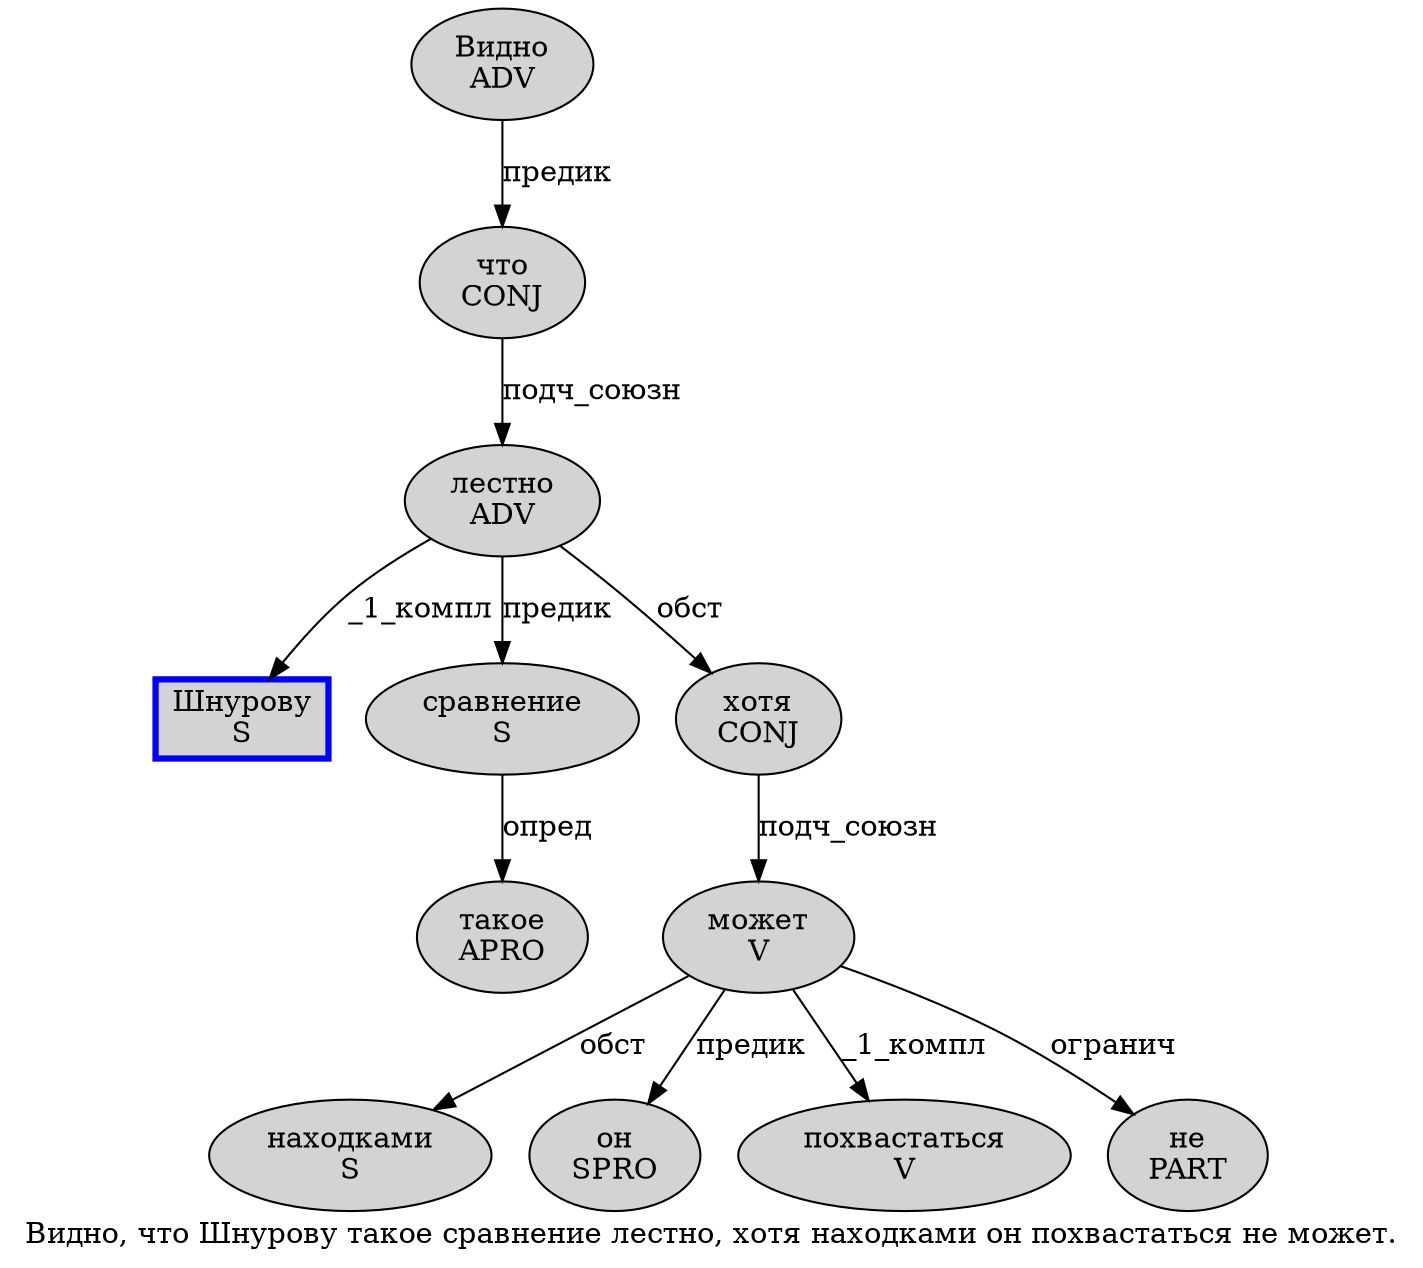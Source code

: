 digraph SENTENCE_1351 {
	graph [label="Видно, что Шнурову такое сравнение лестно, хотя находками он похвастаться не может."]
	node [style=filled]
		0 [label="Видно
ADV" color="" fillcolor=lightgray penwidth=1 shape=ellipse]
		2 [label="что
CONJ" color="" fillcolor=lightgray penwidth=1 shape=ellipse]
		3 [label="Шнурову
S" color=blue fillcolor=lightgray penwidth=3 shape=box]
		4 [label="такое
APRO" color="" fillcolor=lightgray penwidth=1 shape=ellipse]
		5 [label="сравнение
S" color="" fillcolor=lightgray penwidth=1 shape=ellipse]
		6 [label="лестно
ADV" color="" fillcolor=lightgray penwidth=1 shape=ellipse]
		8 [label="хотя
CONJ" color="" fillcolor=lightgray penwidth=1 shape=ellipse]
		9 [label="находками
S" color="" fillcolor=lightgray penwidth=1 shape=ellipse]
		10 [label="он
SPRO" color="" fillcolor=lightgray penwidth=1 shape=ellipse]
		11 [label="похвастаться
V" color="" fillcolor=lightgray penwidth=1 shape=ellipse]
		12 [label="не
PART" color="" fillcolor=lightgray penwidth=1 shape=ellipse]
		13 [label="может
V" color="" fillcolor=lightgray penwidth=1 shape=ellipse]
			6 -> 3 [label="_1_компл"]
			6 -> 5 [label="предик"]
			6 -> 8 [label="обст"]
			5 -> 4 [label="опред"]
			13 -> 9 [label="обст"]
			13 -> 10 [label="предик"]
			13 -> 11 [label="_1_компл"]
			13 -> 12 [label="огранич"]
			2 -> 6 [label="подч_союзн"]
			0 -> 2 [label="предик"]
			8 -> 13 [label="подч_союзн"]
}